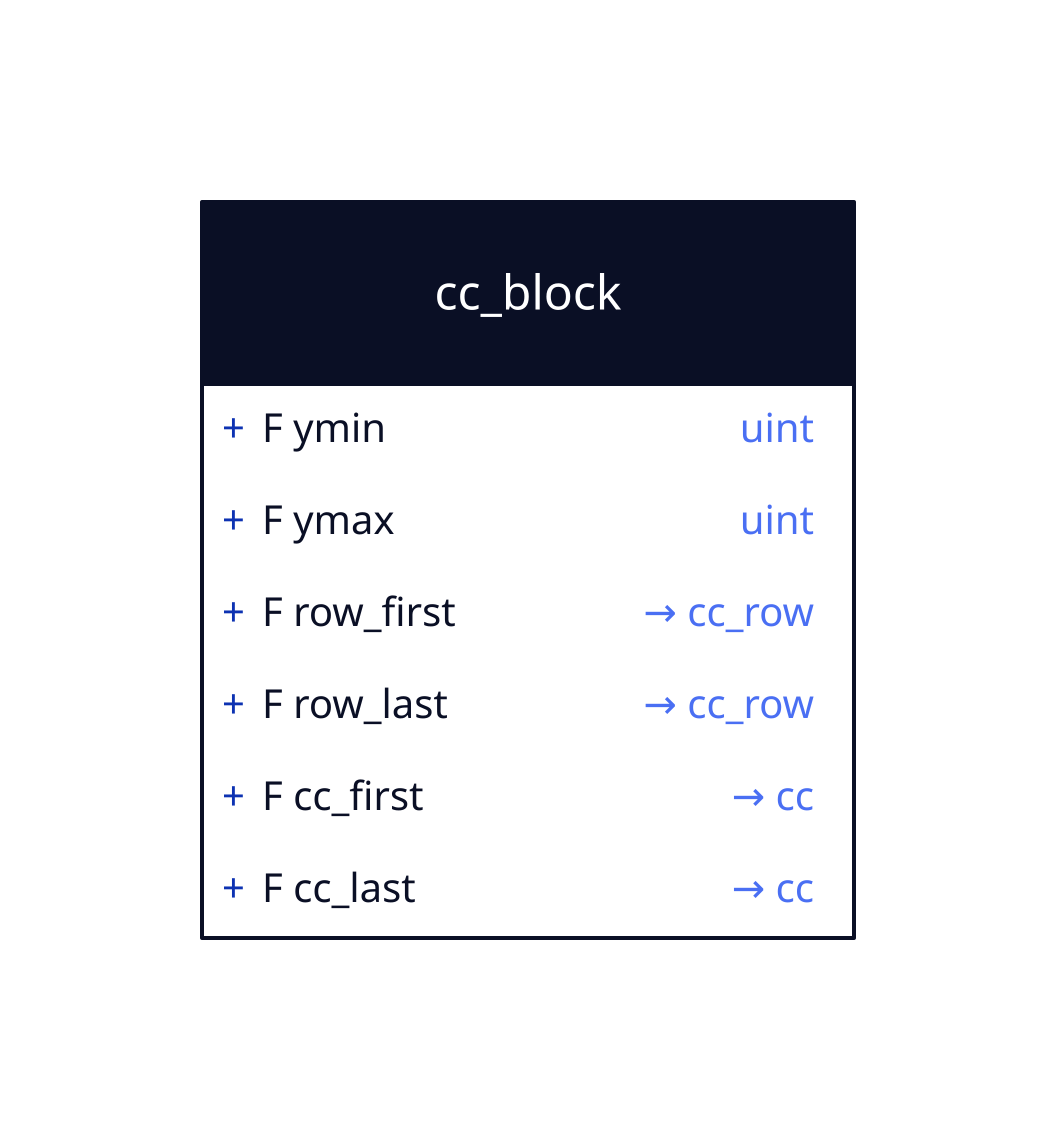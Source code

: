 cc_block : {
  shape: class
  "F ymin": "uint"
  "F ymax": "uint"
  "F row_first": "→ cc_row"
  "F row_last": "→ cc_row"
  "F cc_first": "→ cc"
  "F cc_last": "→ cc"
}
